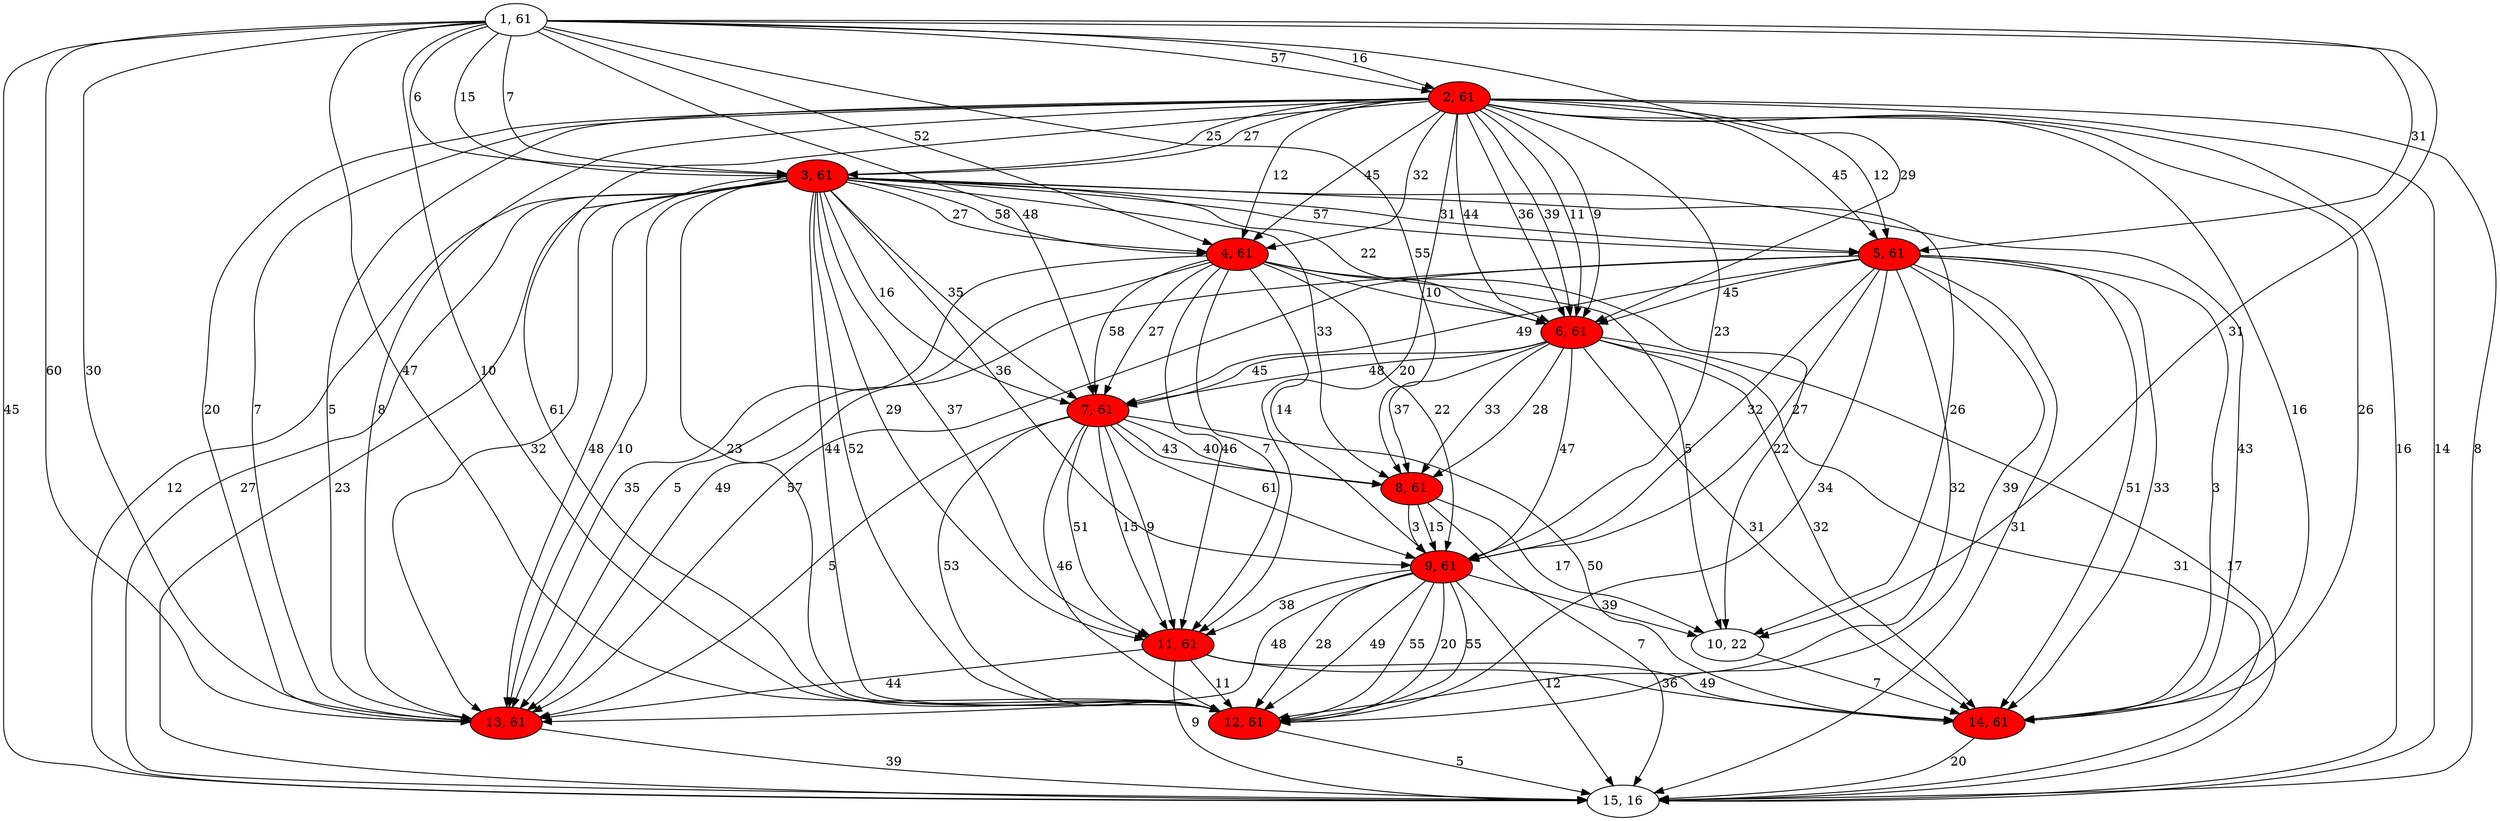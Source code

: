digraph G{
1[label="1, 61"]
2[label="2, 61"]
3[label="3, 61"]
4[label="4, 61"]
5[label="5, 61"]
6[label="6, 61"]
7[label="7, 61"]
8[label="8, 61"]
9[label="9, 61"]
10[label="10, 22"]
11[label="11, 61"]
12[label="12, 61"]
13[label="13, 61"]
14[label="14, 61"]
15[label="15, 16"]
1->15[label="45"]
1->3[label="6"]
1->2[label="57"]
1->6[label="29"]
1->12[label="47"]
1->13[label="60"]
1->3[label="15"]
1->8[label="55"]
1->10[label="31"]
1->13[label="30"]
1->12[label="10"]
1->4[label="52"]
1->5[label="31"]
1->7[label="48"]
1->3[label="7"]
1->2[label="16"]
2[style = filled,fillcolor=red]
2->4[label="32"]
2->13[label="20"]
2->3[label="25"]
2->9[label="23"]
2->3[label="27"]
2->15[label="8"]
2->11[label="20"]
2->6[label="44"]
2->6[label="36"]
2->4[label="12"]
2->13[label="7"]
2->14[label="16"]
2->15[label="16"]
2->5[label="45"]
2->12[label="61"]
2->13[label="5"]
2->6[label="39"]
2->6[label="11"]
2->15[label="14"]
2->14[label="26"]
2->13[label="8"]
2->6[label="9"]
2->5[label="12"]
2->4[label="45"]
3[style = filled,fillcolor=red]
3->11[label="37"]
3->15[label="27"]
3->12[label="52"]
3->13[label="10"]
3->10[label="26"]
3->5[label="57"]
3->5[label="31"]
3->12[label="23"]
3->6[label="22"]
3->11[label="29"]
3->7[label="16"]
3->12[label="44"]
3->15[label="23"]
3->7[label="35"]
3->13[label="32"]
3->14[label="43"]
3->13[label="48"]
3->9[label="36"]
3->15[label="12"]
3->4[label="58"]
3->4[label="27"]
3->8[label="33"]
4[style = filled,fillcolor=red]
4->9[label="14"]
4->13[label="35"]
4->6[label="10"]
4->11[label="46"]
4->10[label="5"]
4->7[label="27"]
4->9[label="22"]
4->11[label="7"]
4->7[label="58"]
4->13[label="5"]
4->10[label="22"]
5[style = filled,fillcolor=red]
5->9[label="32"]
5->7[label="49"]
5->12[label="34"]
5->6[label="45"]
5->14[label="3"]
5->14[label="51"]
5->13[label="49"]
5->15[label="31"]
5->9[label="27"]
5->12[label="32"]
5->12[label="39"]
5->13[label="57"]
5->14[label="33"]
6[style = filled,fillcolor=red]
6->15[label="31"]
6->15[label="17"]
6->8[label="33"]
6->14[label="31"]
6->7[label="45"]
6->14[label="32"]
6->8[label="28"]
6->9[label="47"]
6->7[label="48"]
6->8[label="37"]
7[style = filled,fillcolor=red]
7->11[label="51"]
7->11[label="15"]
7->9[label="61"]
7->14[label="50"]
7->8[label="40"]
7->8[label="43"]
7->12[label="53"]
7->11[label="9"]
7->12[label="46"]
7->13[label="5"]
8[style = filled,fillcolor=red]
8->10[label="17"]
8->15[label="7"]
8->9[label="15"]
8->9[label="3"]
9[style = filled,fillcolor=red]
9->10[label="39"]
9->15[label="12"]
9->12[label="55"]
9->13[label="48"]
9->12[label="20"]
9->12[label="55"]
9->12[label="28"]
9->12[label="49"]
9->11[label="38"]
10->14[label="7"]
11[style = filled,fillcolor=red]
11->13[label="44"]
11->14[label="36"]
11->15[label="9"]
11->14[label="49"]
11->12[label="11"]
12[style = filled,fillcolor=red]
12->15[label="5"]
13[style = filled,fillcolor=red]
13->15[label="39"]
14[style = filled,fillcolor=red]
14->15[label="20"]
}
